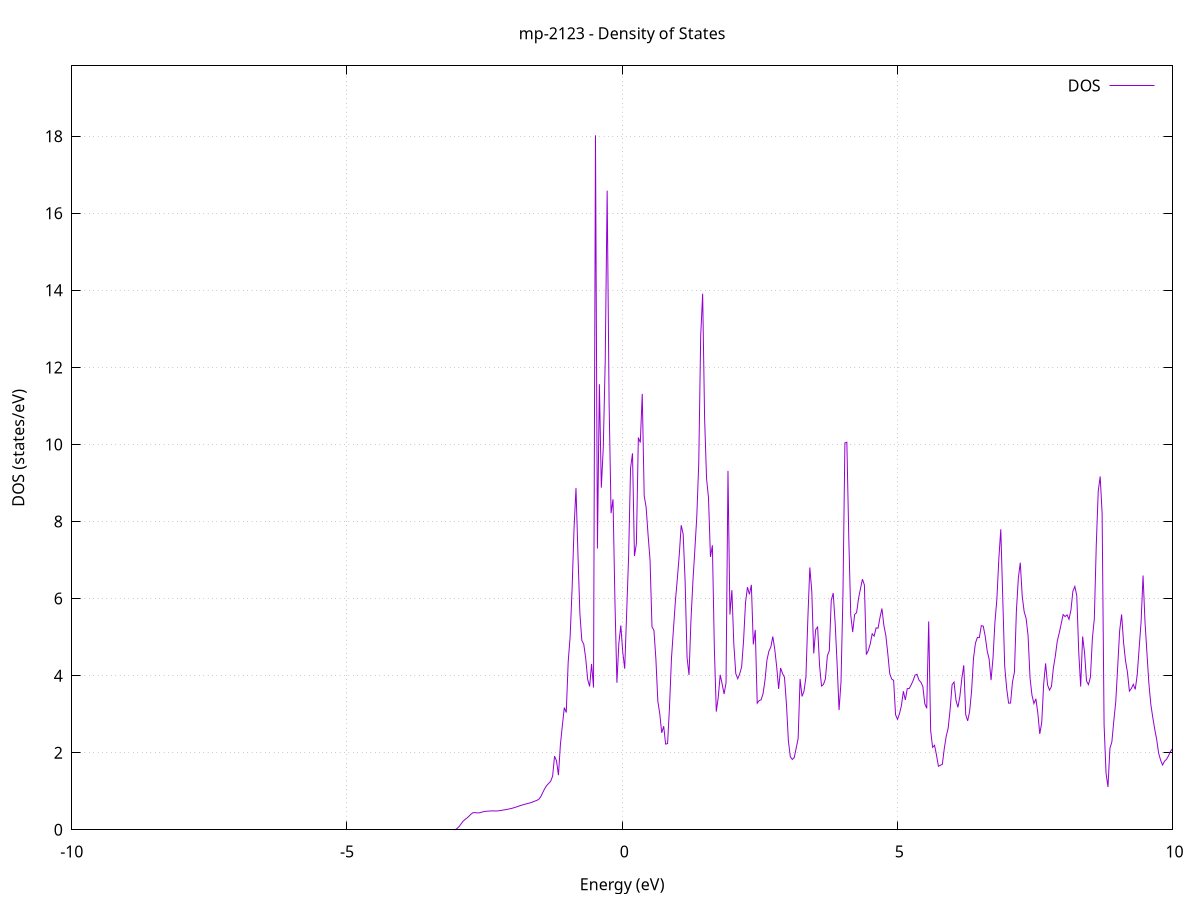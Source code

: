 set title 'mp-2123 - Density of States'
set xlabel 'Energy (eV)'
set ylabel 'DOS (states/eV)'
set grid
set xrange [-10:10]
set yrange [0:19.826]
set xzeroaxis lt -1
set terminal png size 800,600
set output 'mp-2123_dos_gnuplot.png'
plot '-' using 1:2 with lines title 'DOS'
-29.270500 0.000000
-29.235100 0.000000
-29.199700 0.000000
-29.164300 0.000000
-29.128900 0.000000
-29.093500 0.000000
-29.058100 0.000000
-29.022700 0.000000
-28.987300 0.000000
-28.951800 0.000000
-28.916400 0.000000
-28.881000 0.000000
-28.845600 0.000000
-28.810200 0.000000
-28.774800 0.000000
-28.739400 0.000000
-28.704000 0.000000
-28.668600 0.000000
-28.633200 0.000000
-28.597800 0.000000
-28.562400 0.000000
-28.527000 0.000000
-28.491600 0.000000
-28.456100 0.000000
-28.420700 0.000000
-28.385300 0.000000
-28.349900 0.000000
-28.314500 0.000000
-28.279100 0.000000
-28.243700 0.000000
-28.208300 0.000000
-28.172900 0.000000
-28.137500 0.000000
-28.102100 0.000000
-28.066700 0.000000
-28.031300 0.000000
-27.995900 0.000000
-27.960400 0.000000
-27.925000 0.000000
-27.889600 0.000000
-27.854200 0.000000
-27.818800 0.000000
-27.783400 0.000000
-27.748000 0.000000
-27.712600 0.000000
-27.677200 0.000000
-27.641800 0.000000
-27.606400 0.000000
-27.571000 0.000000
-27.535600 0.000000
-27.500200 0.000000
-27.464700 0.000000
-27.429300 0.000000
-27.393900 0.000000
-27.358500 0.000000
-27.323100 0.000000
-27.287700 0.000000
-27.252300 0.000000
-27.216900 0.000000
-27.181500 0.000000
-27.146100 0.000000
-27.110700 0.000000
-27.075300 0.000000
-27.039900 0.000000
-27.004500 0.000000
-26.969000 0.000000
-26.933600 0.000000
-26.898200 0.000000
-26.862800 0.000000
-26.827400 0.000000
-26.792000 0.000000
-26.756600 0.000000
-26.721200 0.000000
-26.685800 0.000000
-26.650400 0.000000
-26.615000 0.000000
-26.579600 0.000000
-26.544200 0.000000
-26.508800 0.000000
-26.473300 0.000000
-26.437900 0.000000
-26.402500 0.000000
-26.367100 0.000000
-26.331700 0.000000
-26.296300 0.000000
-26.260900 0.000000
-26.225500 0.000000
-26.190100 0.000000
-26.154700 0.000000
-26.119300 0.000000
-26.083900 0.000000
-26.048500 15.386200
-26.013100 25.541600
-25.977600 24.944600
-25.942200 19.757700
-25.906800 10.196700
-25.871400 24.447200
-25.836000 26.484800
-25.800600 26.179400
-25.765200 18.262200
-25.729800 21.644900
-25.694400 18.966900
-25.659000 22.202300
-25.623600 80.454800
-25.588200 0.000000
-25.552800 0.000000
-25.517400 0.000000
-25.482000 0.000000
-25.446500 0.000000
-25.411100 0.000000
-25.375700 0.000000
-25.340300 0.000000
-25.304900 0.000000
-25.269500 0.000000
-25.234100 0.000000
-25.198700 0.000000
-25.163300 0.000000
-25.127900 0.000000
-25.092500 2.097500
-25.057100 3.307500
-25.021700 8.044100
-24.986300 12.505100
-24.950800 20.777100
-24.915400 35.089300
-24.880000 30.894500
-24.844600 31.023100
-24.809200 20.643800
-24.773800 0.000000
-24.738400 0.000000
-24.703000 0.000000
-24.667600 0.000000
-24.632200 0.000000
-24.596800 0.000000
-24.561400 0.000000
-24.526000 0.000000
-24.490600 0.000000
-24.455100 0.000000
-24.419700 0.000000
-24.384300 0.000000
-24.348900 0.000000
-24.313500 0.000000
-24.278100 0.000000
-24.242700 0.000000
-24.207300 0.000000
-24.171900 0.000000
-24.136500 0.000000
-24.101100 0.000000
-24.065700 0.000000
-24.030300 0.000000
-23.994900 0.000000
-23.959400 0.000000
-23.924000 0.000000
-23.888600 0.000000
-23.853200 0.000000
-23.817800 0.000000
-23.782400 0.000000
-23.747000 0.000000
-23.711600 0.000000
-23.676200 0.000000
-23.640800 0.000000
-23.605400 0.000000
-23.570000 0.000000
-23.534600 0.000000
-23.499200 0.000000
-23.463700 0.000000
-23.428300 0.000000
-23.392900 0.000000
-23.357500 0.000000
-23.322100 0.000000
-23.286700 0.000000
-23.251300 0.000000
-23.215900 0.000000
-23.180500 0.000000
-23.145100 0.000000
-23.109700 0.000000
-23.074300 0.000000
-23.038900 0.000000
-23.003500 0.000000
-22.968000 0.000000
-22.932600 0.000000
-22.897200 0.000000
-22.861800 0.000000
-22.826400 0.000000
-22.791000 0.000000
-22.755600 0.000000
-22.720200 0.000000
-22.684800 0.000000
-22.649400 0.000000
-22.614000 0.000000
-22.578600 0.000000
-22.543200 0.000000
-22.507800 0.000000
-22.472300 0.000000
-22.436900 0.000000
-22.401500 0.000000
-22.366100 0.000000
-22.330700 0.000000
-22.295300 0.000000
-22.259900 0.000000
-22.224500 0.000000
-22.189100 0.000000
-22.153700 0.000000
-22.118300 0.000000
-22.082900 0.000000
-22.047500 0.000000
-22.012100 0.000000
-21.976600 0.000000
-21.941200 0.000000
-21.905800 0.000000
-21.870400 0.000000
-21.835000 0.000000
-21.799600 0.000000
-21.764200 0.000000
-21.728800 0.000000
-21.693400 0.000000
-21.658000 0.000000
-21.622600 0.000000
-21.587200 0.000000
-21.551800 0.000000
-21.516400 0.000000
-21.480900 0.000000
-21.445500 0.000000
-21.410100 0.000000
-21.374700 0.000000
-21.339300 0.000000
-21.303900 0.000000
-21.268500 0.000000
-21.233100 0.000000
-21.197700 0.000000
-21.162300 0.000000
-21.126900 0.000000
-21.091500 0.000000
-21.056100 0.000000
-21.020700 0.000000
-20.985200 0.000000
-20.949800 0.000000
-20.914400 0.000000
-20.879000 0.000000
-20.843600 0.000000
-20.808200 0.000000
-20.772800 0.000000
-20.737400 0.000000
-20.702000 0.000000
-20.666600 0.000000
-20.631200 0.000000
-20.595800 0.000000
-20.560400 0.000000
-20.525000 0.000000
-20.489600 0.000000
-20.454100 0.000000
-20.418700 0.000000
-20.383300 0.000000
-20.347900 0.000000
-20.312500 0.000000
-20.277100 0.000000
-20.241700 0.000000
-20.206300 0.000000
-20.170900 0.000000
-20.135500 0.000000
-20.100100 0.000000
-20.064700 0.000000
-20.029300 0.000000
-19.993900 0.000000
-19.958400 0.000000
-19.923000 0.000000
-19.887600 0.000000
-19.852200 0.000000
-19.816800 0.000000
-19.781400 0.000000
-19.746000 0.000000
-19.710600 0.000000
-19.675200 0.000000
-19.639800 0.000000
-19.604400 0.000000
-19.569000 0.000000
-19.533600 0.000000
-19.498200 0.000000
-19.462700 0.000000
-19.427300 0.000000
-19.391900 0.000000
-19.356500 0.000000
-19.321100 0.000000
-19.285700 0.000000
-19.250300 0.000000
-19.214900 0.000000
-19.179500 0.000000
-19.144100 0.000000
-19.108700 0.000000
-19.073300 0.000000
-19.037900 0.000000
-19.002500 0.000000
-18.967000 0.000000
-18.931600 0.000000
-18.896200 0.000000
-18.860800 0.000000
-18.825400 0.000000
-18.790000 0.000000
-18.754600 0.000000
-18.719200 0.000000
-18.683800 0.000000
-18.648400 0.000000
-18.613000 0.000000
-18.577600 0.000000
-18.542200 0.000000
-18.506800 0.000000
-18.471300 0.000000
-18.435900 0.000000
-18.400500 0.000000
-18.365100 0.000000
-18.329700 0.000000
-18.294300 0.000000
-18.258900 0.000000
-18.223500 0.000000
-18.188100 0.000000
-18.152700 0.000000
-18.117300 0.000000
-18.081900 0.000000
-18.046500 0.000000
-18.011100 0.000000
-17.975600 0.000000
-17.940200 0.000000
-17.904800 0.000000
-17.869400 0.000000
-17.834000 0.000000
-17.798600 0.000000
-17.763200 0.000000
-17.727800 0.000000
-17.692400 0.000000
-17.657000 0.000000
-17.621600 0.000000
-17.586200 0.000000
-17.550800 0.000000
-17.515400 0.000000
-17.479900 0.000000
-17.444500 0.000000
-17.409100 0.000000
-17.373700 0.000000
-17.338300 0.000000
-17.302900 0.000000
-17.267500 0.000000
-17.232100 0.000000
-17.196700 0.000000
-17.161300 0.000000
-17.125900 0.000000
-17.090500 0.000000
-17.055100 0.000000
-17.019700 0.000000
-16.984200 0.000000
-16.948800 0.000000
-16.913400 0.000000
-16.878000 0.000000
-16.842600 0.000000
-16.807200 0.000000
-16.771800 0.000000
-16.736400 0.000000
-16.701000 0.000000
-16.665600 0.000000
-16.630200 0.000000
-16.594800 0.000000
-16.559400 0.000000
-16.524000 0.000000
-16.488500 0.000000
-16.453100 0.000000
-16.417700 0.000000
-16.382300 0.000000
-16.346900 0.000000
-16.311500 0.000000
-16.276100 0.000000
-16.240700 0.000000
-16.205300 0.000000
-16.169900 0.000000
-16.134500 0.000000
-16.099100 0.000000
-16.063700 0.000000
-16.028300 0.000000
-15.992800 0.000000
-15.957400 0.000000
-15.922000 0.000000
-15.886600 0.000000
-15.851200 0.000000
-15.815800 0.000000
-15.780400 0.000000
-15.745000 0.000000
-15.709600 0.000000
-15.674200 0.000000
-15.638800 0.000000
-15.603400 0.000000
-15.568000 0.000000
-15.532600 0.000000
-15.497200 0.000000
-15.461700 0.000000
-15.426300 0.000000
-15.390900 0.000000
-15.355500 0.000000
-15.320100 0.000000
-15.284700 0.000000
-15.249300 0.000000
-15.213900 0.000000
-15.178500 0.000000
-15.143100 0.000000
-15.107700 0.000000
-15.072300 0.000000
-15.036900 0.000000
-15.001500 0.000000
-14.966000 0.000000
-14.930600 0.000000
-14.895200 0.000000
-14.859800 0.000000
-14.824400 0.000000
-14.789000 0.000000
-14.753600 0.000000
-14.718200 0.000000
-14.682800 0.000000
-14.647400 0.000000
-14.612000 0.000000
-14.576600 0.000000
-14.541200 0.000000
-14.505800 0.000000
-14.470300 0.000000
-14.434900 0.000000
-14.399500 0.000000
-14.364100 0.000000
-14.328700 0.000000
-14.293300 0.000000
-14.257900 0.000000
-14.222500 0.000000
-14.187100 0.000000
-14.151700 0.000000
-14.116300 0.000000
-14.080900 0.000000
-14.045500 0.000000
-14.010100 0.000000
-13.974600 0.000000
-13.939200 0.000000
-13.903800 0.000000
-13.868400 0.000000
-13.833000 0.000000
-13.797600 0.000000
-13.762200 0.000000
-13.726800 0.000000
-13.691400 0.000000
-13.656000 0.000000
-13.620600 0.000000
-13.585200 0.000000
-13.549800 0.000000
-13.514400 0.000000
-13.478900 0.000000
-13.443500 0.000000
-13.408100 0.000000
-13.372700 0.000000
-13.337300 0.000000
-13.301900 0.000000
-13.266500 0.000000
-13.231100 0.000000
-13.195700 0.000000
-13.160300 0.000000
-13.124900 0.000000
-13.089500 0.000000
-13.054100 0.000000
-13.018700 0.000000
-12.983200 0.000000
-12.947800 0.000000
-12.912400 0.000000
-12.877000 0.000000
-12.841600 0.000000
-12.806200 0.000000
-12.770800 0.000000
-12.735400 0.000000
-12.700000 0.000000
-12.664600 0.000000
-12.629200 0.000000
-12.593800 0.000000
-12.558400 0.000000
-12.523000 0.000000
-12.487500 0.000000
-12.452100 0.000000
-12.416700 0.000000
-12.381300 0.000000
-12.345900 0.000000
-12.310500 0.000000
-12.275100 0.000000
-12.239700 0.000000
-12.204300 0.000000
-12.168900 0.000000
-12.133500 0.000000
-12.098100 0.000000
-12.062700 0.000000
-12.027300 0.000000
-11.991800 0.000000
-11.956400 0.000000
-11.921000 0.000000
-11.885600 0.000000
-11.850200 0.000000
-11.814800 0.000000
-11.779400 0.000000
-11.744000 0.000000
-11.708600 0.000000
-11.673200 0.000000
-11.637800 0.000000
-11.602400 0.000000
-11.567000 0.000000
-11.531600 0.000000
-11.496100 0.000000
-11.460700 0.000000
-11.425300 0.000000
-11.389900 0.000000
-11.354500 0.000000
-11.319100 0.000000
-11.283700 0.000000
-11.248300 0.000000
-11.212900 0.000000
-11.177500 0.000000
-11.142100 0.000000
-11.106700 0.000000
-11.071300 0.000000
-11.035900 0.000000
-11.000400 0.000000
-10.965000 0.000000
-10.929600 0.000000
-10.894200 0.000000
-10.858800 0.000000
-10.823400 0.000000
-10.788000 0.000000
-10.752600 0.000000
-10.717200 0.000000
-10.681800 0.000000
-10.646400 0.000000
-10.611000 0.000000
-10.575600 0.000000
-10.540200 0.000000
-10.504800 0.000000
-10.469300 0.000000
-10.433900 0.000000
-10.398500 0.000000
-10.363100 0.000000
-10.327700 0.000000
-10.292300 0.000000
-10.256900 0.000000
-10.221500 0.000000
-10.186100 0.000000
-10.150700 0.000000
-10.115300 0.000000
-10.079900 0.000000
-10.044500 0.000000
-10.009100 0.000000
-9.973600 0.000000
-9.938200 0.000000
-9.902800 0.000000
-9.867400 0.000000
-9.832000 0.000000
-9.796600 0.000000
-9.761200 0.000000
-9.725800 0.000000
-9.690400 0.000000
-9.655000 0.000000
-9.619600 0.000000
-9.584200 0.000000
-9.548800 0.000000
-9.513400 0.000000
-9.477900 0.000000
-9.442500 0.000000
-9.407100 0.000000
-9.371700 0.000000
-9.336300 0.000000
-9.300900 0.000000
-9.265500 0.000000
-9.230100 0.000000
-9.194700 0.000000
-9.159300 0.000000
-9.123900 0.000000
-9.088500 0.000000
-9.053100 0.000000
-9.017700 0.000000
-8.982200 0.000000
-8.946800 0.000000
-8.911400 0.000000
-8.876000 0.000000
-8.840600 0.000000
-8.805200 0.000000
-8.769800 0.000000
-8.734400 0.000000
-8.699000 0.000000
-8.663600 0.000000
-8.628200 0.000000
-8.592800 0.000000
-8.557400 0.000000
-8.522000 0.000000
-8.486500 0.000000
-8.451100 0.000000
-8.415700 0.000000
-8.380300 0.000000
-8.344900 0.000000
-8.309500 0.000000
-8.274100 0.000000
-8.238700 0.000000
-8.203300 0.000000
-8.167900 0.000000
-8.132500 0.000000
-8.097100 0.000000
-8.061700 0.000000
-8.026300 0.000000
-7.990800 0.000000
-7.955400 0.000000
-7.920000 0.000000
-7.884600 0.000000
-7.849200 0.000000
-7.813800 0.000000
-7.778400 0.000000
-7.743000 0.000000
-7.707600 0.000000
-7.672200 0.000000
-7.636800 0.000000
-7.601400 0.000000
-7.566000 0.000000
-7.530600 0.000000
-7.495100 0.000000
-7.459700 0.000000
-7.424300 0.000000
-7.388900 0.000000
-7.353500 0.000000
-7.318100 0.000000
-7.282700 0.000000
-7.247300 0.000000
-7.211900 0.000000
-7.176500 0.000000
-7.141100 0.000000
-7.105700 0.000000
-7.070300 0.000000
-7.034900 0.000000
-6.999400 0.000000
-6.964000 0.000000
-6.928600 0.000000
-6.893200 0.000000
-6.857800 0.000000
-6.822400 0.000000
-6.787000 0.000000
-6.751600 0.000000
-6.716200 0.000000
-6.680800 0.000000
-6.645400 0.000000
-6.610000 0.000000
-6.574600 0.000000
-6.539200 0.000000
-6.503700 0.000000
-6.468300 0.000000
-6.432900 0.000000
-6.397500 0.000000
-6.362100 0.000000
-6.326700 0.000000
-6.291300 0.000000
-6.255900 0.000000
-6.220500 0.000000
-6.185100 0.000000
-6.149700 0.000000
-6.114300 0.000000
-6.078900 0.000000
-6.043500 0.000000
-6.008000 0.000000
-5.972600 0.000000
-5.937200 0.000000
-5.901800 0.000000
-5.866400 0.000000
-5.831000 0.000000
-5.795600 0.000000
-5.760200 0.000000
-5.724800 0.000000
-5.689400 0.000000
-5.654000 0.000000
-5.618600 0.000000
-5.583200 0.000000
-5.547800 0.000000
-5.512400 0.000000
-5.476900 0.000000
-5.441500 0.000000
-5.406100 0.000000
-5.370700 0.000000
-5.335300 0.000000
-5.299900 0.000000
-5.264500 0.000000
-5.229100 0.000000
-5.193700 0.000000
-5.158300 0.000000
-5.122900 0.000000
-5.087500 0.000000
-5.052100 0.000000
-5.016700 0.000000
-4.981200 0.000000
-4.945800 0.000000
-4.910400 0.000000
-4.875000 0.000000
-4.839600 0.000000
-4.804200 0.000000
-4.768800 0.000000
-4.733400 0.000000
-4.698000 0.000000
-4.662600 0.000000
-4.627200 0.000000
-4.591800 0.000000
-4.556400 0.000000
-4.521000 0.000000
-4.485500 0.000000
-4.450100 0.000000
-4.414700 0.000000
-4.379300 0.000000
-4.343900 0.000000
-4.308500 0.000000
-4.273100 0.000000
-4.237700 0.000000
-4.202300 0.000000
-4.166900 0.000000
-4.131500 0.000000
-4.096100 0.000000
-4.060700 0.000000
-4.025300 0.000000
-3.989800 0.000000
-3.954400 0.000000
-3.919000 0.000000
-3.883600 0.000000
-3.848200 0.000000
-3.812800 0.000000
-3.777400 0.000000
-3.742000 0.000000
-3.706600 0.000000
-3.671200 0.000000
-3.635800 0.000000
-3.600400 0.000000
-3.565000 0.000000
-3.529600 0.000000
-3.494100 0.000000
-3.458700 0.000000
-3.423300 0.000000
-3.387900 0.000000
-3.352500 0.000000
-3.317100 0.000000
-3.281700 0.000000
-3.246300 0.000000
-3.210900 0.000000
-3.175500 0.000000
-3.140100 0.000000
-3.104700 0.000000
-3.069300 0.000000
-3.033900 0.002100
-2.998400 0.033800
-2.963000 0.085000
-2.927600 0.150200
-2.892200 0.220200
-2.856800 0.264700
-2.821400 0.303000
-2.786000 0.349200
-2.750600 0.400600
-2.715200 0.439500
-2.679800 0.448000
-2.644400 0.439600
-2.609000 0.437100
-2.573600 0.443900
-2.538200 0.463600
-2.502700 0.475400
-2.467300 0.481800
-2.431900 0.483900
-2.396500 0.488600
-2.361100 0.490300
-2.325700 0.487700
-2.290300 0.487600
-2.254900 0.490400
-2.219500 0.498200
-2.184100 0.506700
-2.148700 0.515200
-2.113300 0.523700
-2.077900 0.533000
-2.042500 0.543700
-2.007000 0.555600
-1.971600 0.569600
-1.936200 0.585400
-1.900800 0.602800
-1.865400 0.620100
-1.830000 0.636300
-1.794600 0.651400
-1.759200 0.665200
-1.723800 0.678800
-1.688400 0.692500
-1.653000 0.706200
-1.617600 0.727000
-1.582200 0.746000
-1.546800 0.765100
-1.511300 0.795700
-1.475900 0.865900
-1.440500 0.972700
-1.405100 1.072400
-1.369700 1.150800
-1.334300 1.206000
-1.298900 1.258500
-1.263500 1.391100
-1.228100 1.911200
-1.192700 1.789300
-1.157300 1.418600
-1.121900 2.210900
-1.086500 2.700000
-1.051100 3.170800
-1.015600 3.043900
-0.980200 4.361100
-0.944800 5.016400
-0.909400 6.255300
-0.874000 7.820800
-0.838600 8.868600
-0.803200 7.151100
-0.767800 5.615400
-0.732400 4.912400
-0.697000 4.813100
-0.661600 4.444900
-0.626200 3.899200
-0.590800 3.719600
-0.555400 4.303000
-0.520000 3.691300
-0.484500 18.023700
-0.449100 7.300200
-0.413700 11.564400
-0.378300 8.879900
-0.342900 9.916800
-0.307500 12.164100
-0.272100 16.586300
-0.236700 11.038100
-0.201300 8.215700
-0.165900 8.577500
-0.130500 5.899300
-0.095100 3.815000
-0.059700 4.837700
-0.024300 5.303500
0.011200 4.607900
0.046600 4.180700
0.082000 5.627000
0.117400 7.091000
0.152800 9.383700
0.188200 9.770200
0.223600 7.105000
0.259000 7.427400
0.294400 10.180000
0.329800 10.048500
0.365200 11.313700
0.400600 8.665700
0.436000 8.367600
0.471400 7.649200
0.506900 6.999100
0.542300 5.267500
0.577700 5.176900
0.613100 4.432800
0.648500 3.335700
0.683900 3.007100
0.719300 2.516300
0.754700 2.688000
0.790100 2.223600
0.825500 2.236300
0.860900 3.197000
0.896300 4.450300
0.931700 5.194000
0.967100 5.926200
1.002600 6.510700
1.038000 7.141200
1.073400 7.903100
1.108800 7.672300
1.144200 6.451500
1.179600 4.468300
1.215000 4.018800
1.250400 5.439500
1.285800 6.448000
1.321200 7.269000
1.356600 8.137000
1.392000 9.518400
1.427400 12.823400
1.462800 13.914300
1.498300 10.677700
1.533700 9.113800
1.569100 8.618800
1.604500 7.081400
1.639900 7.383600
1.675300 4.712100
1.710700 3.066300
1.746100 3.437500
1.781500 4.021500
1.816900 3.783500
1.852300 3.524400
1.887700 3.813900
1.923100 9.315200
1.958500 5.586100
1.994000 6.219000
2.029400 4.817000
2.064800 4.052100
2.100200 3.922000
2.135600 4.044100
2.171000 4.227200
2.206400 4.909500
2.241800 5.898600
2.277200 6.296600
2.312600 6.110000
2.348000 6.357300
2.383400 4.810900
2.418800 5.187400
2.454200 3.283700
2.489700 3.351600
2.525100 3.372500
2.560500 3.534400
2.595900 3.886900
2.631300 4.405000
2.666700 4.635500
2.702100 4.744500
2.737500 5.015000
2.772900 4.685800
2.808300 4.228600
2.843700 3.655500
2.879100 4.199900
2.914500 4.052100
2.949900 3.956900
2.985400 3.257600
3.020800 2.303000
3.056200 1.893700
3.091600 1.824700
3.127000 1.873700
3.162400 2.117800
3.197800 2.371000
3.233200 3.916200
3.268600 3.460500
3.304000 3.595300
3.339400 3.961800
3.374800 5.502000
3.410200 6.807900
3.445600 6.194600
3.481100 4.576200
3.516500 5.197300
3.551900 5.263300
3.587300 4.260900
3.622700 3.732100
3.658100 3.770700
3.693500 3.917500
3.728900 4.516900
3.764300 4.648200
3.799700 5.957900
3.835100 6.142700
3.870500 5.368500
3.905900 4.303700
3.941300 3.108000
3.976800 3.836100
4.012200 6.107700
4.047600 10.041200
4.083000 10.057100
4.118400 7.560800
4.153800 5.571700
4.189200 5.131100
4.224600 5.588600
4.260000 5.634800
4.295400 6.005000
4.330800 6.260300
4.366200 6.503400
4.401600 6.353400
4.437000 4.546600
4.472500 4.651000
4.507900 4.824000
4.543300 5.086400
4.578700 5.026900
4.614100 5.239200
4.649500 5.232100
4.684900 5.507200
4.720300 5.742900
4.755700 5.302500
4.791100 5.046000
4.826500 4.578400
4.861900 4.055500
4.897300 3.912700
4.932700 3.878400
4.968100 2.984100
5.003600 2.866500
5.039000 3.010900
5.074400 3.221000
5.109800 3.596000
5.145200 3.370700
5.180600 3.664000
5.216000 3.665400
5.251400 3.762500
5.286800 3.871000
5.322200 4.016300
5.357600 4.035000
5.393000 3.885400
5.428400 3.828900
5.463800 3.716500
5.499300 3.270800
5.534700 3.151200
5.570100 5.408100
5.605500 2.576900
5.640900 2.139500
5.676300 2.193200
5.711700 1.939300
5.747100 1.647400
5.782500 1.674100
5.817900 1.699100
5.853300 2.107800
5.888700 2.431000
5.924100 2.637800
5.959500 3.122400
5.995000 3.762200
6.030400 3.834700
6.065800 3.360800
6.101200 3.178400
6.136600 3.460600
6.172000 3.924800
6.207400 4.267800
6.242800 2.990700
6.278200 2.825900
6.313600 3.071300
6.349000 3.590700
6.384400 4.453700
6.419800 4.845800
6.455200 4.992000
6.490700 4.989700
6.526100 5.297300
6.561500 5.285600
6.596900 5.023900
6.632300 4.647200
6.667700 4.429300
6.703100 3.885500
6.738500 4.455800
6.773900 5.391800
6.809300 5.992200
6.844700 7.037900
6.880100 7.798600
6.915500 6.025900
6.950900 4.251200
6.986400 3.674300
7.021800 3.286600
7.057200 3.289700
7.092600 3.836000
7.128000 4.086700
7.163400 5.671900
7.198800 6.531100
7.234200 6.931900
7.269600 6.061600
7.305000 5.659800
7.340400 5.482000
7.375800 5.037700
7.411200 3.942900
7.446600 3.492400
7.482100 3.276300
7.517500 3.398300
7.552900 3.029200
7.588300 2.488000
7.623700 2.778100
7.659100 3.780600
7.694500 4.317800
7.729900 3.759000
7.765300 3.623900
7.800700 3.720900
7.836100 4.204400
7.871500 4.515700
7.906900 4.902600
7.942300 5.108900
7.977800 5.346500
8.013200 5.585500
8.048600 5.534100
8.084000 5.577200
8.119400 5.461700
8.154800 5.704800
8.190200 6.192700
8.225600 6.315200
8.261000 6.074300
8.296400 4.613500
8.331800 3.717200
8.367200 5.016200
8.402600 4.588800
8.438000 3.859900
8.473500 3.767000
8.508900 3.963300
8.544300 4.962500
8.579700 5.481200
8.615100 7.388900
8.650500 8.785100
8.685900 9.169800
8.721300 8.203100
8.756700 2.737900
8.792100 1.474300
8.827500 1.109900
8.862900 2.110500
8.898300 2.281600
8.933700 2.828000
8.969200 3.329300
9.004600 4.239000
9.040000 5.171400
9.075400 5.589000
9.110800 4.861000
9.146200 4.387000
9.181600 4.086600
9.217000 3.598300
9.252400 3.667800
9.287800 3.773900
9.323200 3.642900
9.358600 4.014700
9.394000 4.709400
9.429400 5.397600
9.464900 6.599000
9.500300 5.395400
9.535700 4.585800
9.571100 3.792300
9.606500 3.250800
9.641900 2.913500
9.677300 2.609600
9.712700 2.342600
9.748100 1.987000
9.783500 1.808400
9.818900 1.681100
9.854300 1.778400
9.889700 1.826300
9.925100 1.911800
9.960500 2.027300
9.996000 2.099100
10.031400 2.191700
10.066800 2.420000
10.102200 2.560100
10.137600 2.771600
10.173000 2.569100
10.208400 2.472800
10.243800 2.376800
10.279200 2.281100
10.314600 2.140900
10.350000 2.024300
10.385400 1.974500
10.420800 2.005400
10.456200 2.061400
10.491700 2.164800
10.527100 2.261800
10.562500 2.392300
10.597900 2.635800
10.633300 2.903400
10.668700 2.701500
10.704100 2.544000
10.739500 2.357400
10.774900 2.090600
10.810300 1.859100
10.845700 1.680700
10.881100 1.512700
10.916500 1.387300
10.951900 1.274600
10.987400 1.184100
11.022800 1.136600
11.058200 1.089700
11.093600 1.091600
11.129000 1.115000
11.164400 1.159700
11.199800 1.226100
11.235200 1.291400
11.270600 1.320000
11.306000 1.438300
11.341400 1.592200
11.376800 1.706800
11.412200 1.846300
11.447600 1.977300
11.483100 2.210300
11.518500 2.237100
11.553900 2.349600
11.589300 2.465800
11.624700 2.505700
11.660100 2.292700
11.695500 1.581900
11.730900 1.417500
11.766300 1.276900
11.801700 1.158000
11.837100 1.065300
11.872500 1.009400
11.907900 0.981800
11.943300 0.948600
11.978800 0.939400
12.014200 0.891300
12.049600 0.845400
12.085000 0.877300
12.120400 0.922600
12.155800 0.986100
12.191200 1.066000
12.226600 1.157200
12.262000 1.202800
12.297400 1.274800
12.332800 1.377500
12.368200 1.504700
12.403600 1.751900
12.439000 2.073500
12.474500 2.115400
12.509900 1.861800
12.545300 1.777500
12.580700 1.695400
12.616100 1.657200
12.651500 1.670300
12.686900 1.631800
12.722300 1.688300
12.757700 1.852200
12.793100 1.986100
12.828500 2.057000
12.863900 2.083800
12.899300 2.151800
12.934700 2.215500
12.970200 2.350700
13.005600 2.451000
13.041000 2.591400
13.076400 2.659600
13.111800 2.652400
13.147200 2.742300
13.182600 2.848900
13.218000 2.769600
13.253400 2.772000
13.288800 2.608100
13.324200 2.452900
13.359600 2.355100
13.395000 2.278000
13.430400 2.182800
13.465900 1.965900
13.501300 1.750300
13.536700 1.629300
13.572100 1.569600
13.607500 1.504500
13.642900 1.452400
13.678300 1.459700
13.713700 1.475900
13.749100 1.462500
13.784500 1.434800
13.819900 1.387400
13.855300 1.305100
13.890700 1.266400
13.926100 1.238900
13.961600 1.228200
13.997000 1.228000
14.032400 1.249900
14.067800 1.265500
14.103200 1.314800
14.138600 1.326100
14.174000 1.502500
14.209400 1.484800
14.244800 1.428000
14.280200 1.435800
14.315600 1.444600
14.351000 1.473400
14.386400 1.461200
14.421800 1.461200
14.457300 1.476100
14.492700 1.495600
14.528100 1.518500
14.563500 1.547100
14.598900 1.575000
14.634300 1.676500
14.669700 1.736300
14.705100 1.396400
14.740500 1.401800
14.775900 1.443800
14.811300 1.496400
14.846700 1.556000
14.882100 1.610000
14.917500 1.664400
14.952900 1.699700
14.988400 1.713700
15.023800 1.737100
15.059200 1.803300
15.094600 1.944800
15.130000 2.123500
15.165400 2.219400
15.200800 2.305100
15.236200 2.243200
15.271600 2.323900
15.307000 2.402500
15.342400 2.472200
15.377800 2.497400
15.413200 2.476800
15.448600 2.437600
15.484100 2.388000
15.519500 2.346400
15.554900 2.344800
15.590300 2.296600
15.625700 2.305300
15.661100 2.276500
15.696500 2.261500
15.731900 2.320500
15.767300 2.270800
15.802700 2.264600
15.838100 2.262000
15.873500 2.240200
15.908900 2.201400
15.944300 2.250900
15.979800 2.278400
16.015200 2.301500
16.050600 2.230200
16.086000 2.110700
16.121400 1.930700
16.156800 1.764500
16.192200 1.744600
16.227600 1.743300
16.263000 1.802200
16.298400 1.859600
16.333800 1.938400
16.369200 1.999600
16.404600 2.097000
16.440000 2.171300
16.475500 2.261200
16.510900 2.384100
16.546300 2.344200
16.581700 2.340900
16.617100 2.329700
16.652500 2.336200
16.687900 2.415400
16.723300 2.296600
16.758700 2.299000
16.794100 2.367000
16.829500 2.398200
16.864900 2.484900
16.900300 2.544300
16.935700 2.629400
16.971200 2.708300
17.006600 2.766100
17.042000 3.067100
17.077400 3.026300
17.112800 3.045000
17.148200 3.059700
17.183600 3.034600
17.219000 3.010300
17.254400 2.963600
17.289800 2.891900
17.325200 2.857800
17.360600 2.830800
17.396000 2.867300
17.431400 2.958100
17.466900 3.008900
17.502300 2.996300
17.537700 2.984800
17.573100 3.005900
17.608500 3.029900
17.643900 3.003900
17.679300 2.976400
17.714700 2.952000
17.750100 3.005600
17.785500 3.081500
17.820900 3.204600
17.856300 3.504800
17.891700 3.722700
17.927100 3.507900
17.962600 3.214100
17.998000 3.178800
18.033400 3.337500
18.068800 3.280500
18.104200 3.215000
18.139600 3.259300
18.175000 3.353900
18.210400 3.466900
18.245800 3.537400
18.281200 3.446700
18.316600 3.482200
18.352000 3.331400
18.387400 3.229700
18.422800 3.161500
18.458300 3.089500
18.493700 2.989800
18.529100 2.928000
18.564500 2.970400
18.599900 3.024400
18.635300 3.055800
18.670700 3.023100
18.706100 2.953100
18.741500 2.998900
18.776900 3.013000
18.812300 3.157900
18.847700 3.237000
18.883100 3.327100
18.918500 3.476000
18.954000 3.537500
18.989400 3.420000
19.024800 3.344300
19.060200 3.323800
19.095600 3.248100
19.131000 3.193000
19.166400 3.205700
19.201800 3.227000
19.237200 3.257900
19.272600 3.374800
19.308000 3.481900
19.343400 3.632700
19.378800 3.673800
19.414200 3.728900
19.449700 3.701400
19.485100 3.578600
19.520500 3.733700
19.555900 3.805200
19.591300 3.661600
19.626700 3.701900
19.662100 3.725900
19.697500 3.922100
19.732900 3.638100
19.768300 3.727600
19.803700 3.722600
19.839100 3.694500
19.874500 3.619300
19.909900 3.454700
19.945300 3.372900
19.980800 3.311000
20.016200 3.257600
20.051600 3.237500
20.087000 3.224400
20.122400 2.940600
20.157800 2.874500
20.193200 2.949800
20.228600 3.334200
20.264000 3.633100
20.299400 3.662200
20.334800 3.652900
20.370200 3.622600
20.405600 3.645800
20.441000 3.498900
20.476500 3.449000
20.511900 3.351100
20.547300 3.256200
20.582700 3.100900
20.618100 2.942400
20.653500 2.791000
20.688900 2.898400
20.724300 3.096000
20.759700 3.373600
20.795100 3.278100
20.830500 3.172200
20.865900 3.129300
20.901300 3.204900
20.936700 3.268400
20.972200 3.286100
21.007600 3.336600
21.043000 3.390500
21.078400 3.456300
21.113800 3.592500
21.149200 3.711900
21.184600 4.246800
21.220000 4.553400
21.255400 4.345000
21.290800 2.854900
21.326200 2.761400
21.361600 2.913400
21.397000 3.221800
21.432400 3.270700
21.467900 3.275900
21.503300 3.397900
21.538700 3.549400
21.574100 3.790700
21.609500 3.860900
21.644900 4.092700
21.680300 3.876900
21.715700 3.611600
21.751100 3.533100
21.786500 3.511300
21.821900 3.215100
21.857300 3.117700
21.892700 3.251200
21.928100 2.966100
21.963600 3.196900
21.999000 3.537000
22.034400 2.746900
22.069800 2.625800
22.105200 2.875400
22.140600 2.687700
22.176000 2.701100
22.211400 2.920700
22.246800 2.931300
22.282200 2.946400
22.317600 2.952800
22.353000 2.942700
22.388400 2.946000
22.423800 2.764500
22.459300 2.864500
22.494700 2.978400
22.530100 3.081100
22.565500 3.110900
22.600900 2.902800
22.636300 2.721200
22.671700 2.720600
22.707100 2.655600
22.742500 2.611100
22.777900 2.607500
22.813300 2.691700
22.848700 2.864400
22.884100 2.835700
22.919500 2.847700
22.955000 2.827000
22.990400 2.797900
23.025800 2.672900
23.061200 2.663100
23.096600 2.832200
23.132000 2.864800
23.167400 2.982200
23.202800 3.215500
23.238200 3.601800
23.273600 3.811500
23.309000 3.136500
23.344400 2.796800
23.379800 2.601700
23.415200 2.508100
23.450700 2.464500
23.486100 2.523300
23.521500 2.695500
23.556900 2.883700
23.592300 3.088900
23.627700 3.136800
23.663100 3.246300
23.698500 3.205200
23.733900 2.922100
23.769300 2.834300
23.804700 2.702000
23.840100 2.521400
23.875500 2.479000
23.910900 2.523600
23.946400 2.562300
23.981800 2.606700
24.017200 2.598300
24.052600 2.614300
24.088000 2.606300
24.123400 2.749800
24.158800 3.207300
24.194200 3.490100
24.229600 3.147000
24.265000 2.940700
24.300400 2.828500
24.335800 2.833900
24.371200 2.906700
24.406600 3.154300
24.442100 2.930000
24.477500 2.920300
24.512900 2.993900
24.548300 2.961300
24.583700 2.981500
24.619100 2.970700
24.654500 2.975500
24.689900 2.989200
24.725300 3.000600
24.760700 3.086600
24.796100 3.088000
24.831500 3.041600
24.866900 3.027100
24.902300 2.989600
24.937700 2.947100
24.973200 2.903900
25.008600 2.872700
25.044000 2.862500
25.079400 2.815000
25.114800 2.769300
25.150200 2.757000
25.185600 2.750300
25.221000 2.798600
25.256400 2.861300
25.291800 2.915300
25.327200 2.944800
25.362600 3.001100
25.398000 3.021100
25.433400 2.996100
25.468900 2.979200
25.504300 2.979000
25.539700 3.020700
25.575100 3.052200
25.610500 3.076800
25.645900 3.092400
25.681300 3.048300
25.716700 3.190200
25.752100 3.190800
25.787500 3.174400
25.822900 3.124600
25.858300 3.034400
25.893700 3.007600
25.929100 2.999900
25.964600 3.045200
26.000000 3.174400
26.035400 3.304600
26.070800 3.393100
26.106200 3.359900
26.141600 3.489300
26.177000 3.593600
26.212400 3.668300
26.247800 3.590900
26.283200 3.705500
26.318600 3.859700
26.354000 3.745300
26.389400 3.625900
26.424800 3.578600
26.460300 3.516500
26.495700 3.567300
26.531100 3.467800
26.566500 3.170200
26.601900 3.149300
26.637300 3.200300
26.672700 3.262800
26.708100 3.269500
26.743500 3.236000
26.778900 4.646700
26.814300 3.717400
26.849700 3.425700
26.885100 3.237100
26.920500 3.094400
26.956000 2.945700
26.991400 2.824900
27.026800 2.743400
27.062200 2.746900
27.097600 2.794400
27.133000 2.959400
27.168400 3.210500
27.203800 3.496400
27.239200 3.436200
27.274600 3.057600
27.310000 2.894500
27.345400 3.026300
27.380800 3.203400
27.416200 3.581700
27.451700 3.552600
27.487100 3.857800
27.522500 3.956900
27.557900 3.997800
27.593300 4.109500
27.628700 4.241600
27.664100 4.172800
27.699500 4.033700
27.734900 3.871300
27.770300 3.528400
27.805700 3.337100
27.841100 3.198500
27.876500 3.093500
27.911900 3.092000
27.947400 3.060700
27.982800 3.010600
28.018200 3.185500
28.053600 3.196100
28.089000 3.317900
28.124400 3.598900
28.159800 4.032900
28.195200 4.230700
28.230600 4.219800
28.266000 4.307100
28.301400 4.770500
28.336800 4.907800
28.372200 4.711000
28.407600 4.299200
28.443100 3.956200
28.478500 3.571500
28.513900 3.368000
28.549300 3.198000
28.584700 3.224600
28.620100 3.266600
28.655500 3.353300
28.690900 3.528600
28.726300 3.813900
28.761700 3.936200
28.797100 3.996800
28.832500 3.948300
28.867900 3.883800
28.903300 3.839800
28.938800 3.783900
28.974200 3.737100
29.009600 3.638900
29.045000 3.760500
29.080400 3.945400
29.115800 4.182700
29.151200 4.222700
29.186600 4.263300
29.222000 4.248000
29.257400 4.199700
29.292800 3.890300
29.328200 3.805200
29.363600 3.716500
29.399000 3.775800
29.434500 3.728000
29.469900 3.879200
29.505300 3.547300
29.540700 3.156900
29.576100 3.233500
29.611500 3.320100
29.646900 3.355000
29.682300 3.358400
29.717700 3.357100
29.753100 3.352700
29.788500 3.388100
29.823900 3.456100
29.859300 3.552400
29.894700 3.589500
29.930100 3.594400
29.965600 3.603900
30.001000 3.662800
30.036400 3.702500
30.071800 3.577400
30.107200 3.401600
30.142600 3.208600
30.178000 3.060800
30.213400 2.983500
30.248800 2.912000
30.284200 2.866800
30.319600 2.831500
30.355000 2.885000
30.390400 2.919500
30.425800 2.940700
30.461300 2.931600
30.496700 2.956500
30.532100 2.976200
30.567500 3.057500
30.602900 3.231600
30.638300 3.422800
30.673700 3.390300
30.709100 3.515300
30.744500 3.476200
30.779900 3.750300
30.815300 3.462500
30.850700 3.052100
30.886100 2.984400
30.921500 2.975400
30.957000 3.129100
30.992400 3.823700
31.027800 4.267500
31.063200 4.284900
31.098600 4.559700
31.134000 4.507500
31.169400 4.422900
31.204800 4.328400
31.240200 3.865300
31.275600 3.580100
31.311000 3.642900
31.346400 3.723400
31.381800 3.755700
31.417200 3.915400
31.452700 4.249600
31.488100 4.260100
31.523500 4.304600
31.558900 4.401500
31.594300 4.818900
31.629700 5.018900
31.665100 5.573400
31.700500 5.102800
31.735900 4.395600
31.771300 4.186200
31.806700 4.048200
31.842100 4.132400
31.877500 4.447800
31.912900 4.401200
31.948400 4.485600
31.983800 4.539500
32.019200 4.446700
32.054600 4.317100
32.090000 3.836800
32.125400 3.805200
32.160800 3.935400
32.196200 3.963000
32.231600 3.898400
32.267000 4.017500
32.302400 3.959100
32.337800 3.646000
32.373200 3.482400
32.408600 3.192700
32.444100 2.925400
32.479500 2.754100
32.514900 2.625400
32.550300 2.518700
32.585700 2.364800
32.621100 2.530600
32.656500 2.691000
32.691900 2.811400
32.727300 3.168500
32.762700 3.066000
32.798100 3.173800
32.833500 3.331400
32.868900 3.413000
32.904300 3.364800
32.939800 3.456600
32.975200 3.678200
33.010600 3.661100
33.046000 3.611900
33.081400 3.708800
33.116800 3.619200
33.152200 3.557900
33.187600 3.656600
33.223000 3.624100
33.258400 3.397300
33.293800 3.450700
33.329200 3.569400
33.364600 3.742400
33.400000 4.161900
33.435500 4.184700
33.470900 4.219900
33.506300 4.105400
33.541700 3.974500
33.577100 3.927500
33.612500 3.906100
33.647900 3.682400
33.683300 3.591000
33.718700 3.679600
33.754100 3.822000
33.789500 3.993200
33.824900 4.041700
33.860300 3.976200
33.895700 3.542600
33.931200 3.453100
33.966600 3.327600
34.002000 3.290500
34.037400 3.406400
34.072800 3.467100
34.108200 3.501700
34.143600 3.495600
34.179000 3.652200
34.214400 3.952900
34.249800 4.023500
34.285200 4.049500
34.320600 3.981500
34.356000 3.826500
34.391400 3.612100
34.426900 3.455600
34.462300 3.320500
34.497700 3.181000
34.533100 3.108800
34.568500 3.015000
34.603900 2.969100
34.639300 2.944000
34.674700 2.967900
34.710100 3.103600
34.745500 3.217900
34.780900 3.538800
34.816300 3.796000
34.851700 3.908700
34.887100 3.976900
34.922500 3.943600
34.958000 3.876700
34.993400 3.831700
35.028800 3.405600
35.064200 3.400300
35.099600 3.278600
35.135000 3.262800
35.170400 3.379000
35.205800 3.516600
35.241200 3.543500
35.276600 3.721400
35.312000 4.251000
35.347400 4.314100
35.382800 4.504400
35.418200 4.436100
35.453700 4.306700
35.489100 4.023000
35.524500 3.544400
35.559900 3.321400
35.595300 3.200300
35.630700 3.424200
35.666100 4.321400
35.701500 4.719900
35.736900 4.141200
35.772300 4.003100
35.807700 3.974700
35.843100 4.079800
35.878500 4.152000
35.913900 4.192800
35.949400 4.119500
35.984800 3.961700
36.020200 4.048100
36.055600 4.016500
36.091000 4.005400
36.126400 4.034000
36.161800 3.991100
36.197200 3.987300
36.232600 4.158600
36.268000 4.380600
36.303400 4.460500
36.338800 4.410200
36.374200 4.439400
36.409600 4.510500
36.445100 4.508400
36.480500 4.383600
36.515900 4.338900
36.551300 4.109400
36.586700 3.934500
36.622100 4.313000
36.657500 4.540000
36.692900 4.271200
36.728300 4.112700
36.763700 4.086200
36.799100 4.152300
36.834500 4.392700
36.869900 4.474300
36.905300 4.323900
36.940800 4.299400
36.976200 4.426200
37.011600 4.902200
37.047000 4.390800
37.082400 4.352200
37.117800 4.648500
37.153200 4.754400
37.188600 4.520500
37.224000 4.358500
37.259400 4.165000
37.294800 4.033000
37.330200 4.014000
37.365600 4.142000
37.401000 4.024400
37.436500 4.086700
37.471900 4.287600
37.507300 4.413600
37.542700 4.449900
37.578100 4.388100
37.613500 4.046500
37.648900 3.845200
37.684300 3.882400
37.719700 3.876800
37.755100 3.795800
37.790500 3.291600
37.825900 2.914100
37.861300 2.480500
37.896700 1.843300
37.932200 1.326300
37.967600 0.949000
38.003000 0.706600
38.038400 0.540900
38.073800 0.372000
38.109200 0.258200
38.144600 0.162000
38.180000 0.088000
38.215400 0.038900
38.250800 0.013100
38.286200 0.003000
38.321600 0.000000
38.357000 0.000000
38.392400 0.000000
38.427900 0.000000
38.463300 0.000000
38.498700 0.000000
38.534100 0.000000
38.569500 0.000000
38.604900 0.000000
38.640300 0.000000
38.675700 0.000000
38.711100 0.000000
38.746500 0.000000
38.781900 0.000000
38.817300 0.000000
38.852700 0.000000
38.888100 0.000000
38.923600 0.000000
38.959000 0.000000
38.994400 0.000000
39.029800 0.000000
39.065200 0.000000
39.100600 0.000000
39.136000 0.000000
39.171400 0.000000
39.206800 0.000000
39.242200 0.000000
39.277600 0.000000
39.313000 0.000000
39.348400 0.000000
39.383800 0.000000
39.419300 0.000000
39.454700 0.000000
39.490100 0.000000
39.525500 0.000000
39.560900 0.000000
39.596300 0.000000
39.631700 0.000000
39.667100 0.000000
39.702500 0.000000
39.737900 0.000000
39.773300 0.000000
39.808700 0.000000
39.844100 0.000000
39.879500 0.000000
39.915000 0.000000
39.950400 0.000000
39.985800 0.000000
40.021200 0.000000
40.056600 0.000000
40.092000 0.000000
40.127400 0.000000
40.162800 0.000000
40.198200 0.000000
40.233600 0.000000
40.269000 0.000000
40.304400 0.000000
40.339800 0.000000
40.375200 0.000000
40.410600 0.000000
40.446100 0.000000
40.481500 0.000000
40.516900 0.000000
40.552300 0.000000
40.587700 0.000000
40.623100 0.000000
40.658500 0.000000
40.693900 0.000000
40.729300 0.000000
40.764700 0.000000
40.800100 0.000000
40.835500 0.000000
40.870900 0.000000
40.906300 0.000000
40.941800 0.000000
40.977200 0.000000
41.012600 0.000000
41.048000 0.000000
41.083400 0.000000
41.118800 0.000000
41.154200 0.000000
41.189600 0.000000
41.225000 0.000000
41.260400 0.000000
41.295800 0.000000
41.331200 0.000000
41.366600 0.000000
41.402000 0.000000
41.437500 0.000000
41.472900 0.000000
41.508300 0.000000
41.543700 0.000000
e
